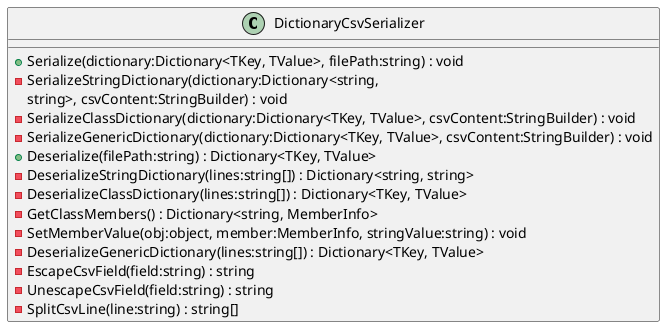 @startuml
class DictionaryCsvSerializer {
    + Serialize(dictionary:Dictionary<TKey, TValue>, filePath:string) : void
    - SerializeStringDictionary(dictionary:Dictionary<string, 
    	string>, csvContent:StringBuilder) : void
    - SerializeClassDictionary(dictionary:Dictionary<TKey, TValue>, csvContent:StringBuilder) : void
    - SerializeGenericDictionary(dictionary:Dictionary<TKey, TValue>, csvContent:StringBuilder) : void
    + Deserialize(filePath:string) : Dictionary<TKey, TValue>
    - DeserializeStringDictionary(lines:string[]) : Dictionary<string, string>
    - DeserializeClassDictionary(lines:string[]) : Dictionary<TKey, TValue>
    - GetClassMembers() : Dictionary<string, MemberInfo>
    - SetMemberValue(obj:object, member:MemberInfo, stringValue:string) : void
    - DeserializeGenericDictionary(lines:string[]) : Dictionary<TKey, TValue>
    - EscapeCsvField(field:string) : string
    - UnescapeCsvField(field:string) : string
    - SplitCsvLine(line:string) : string[]
}
@enduml
